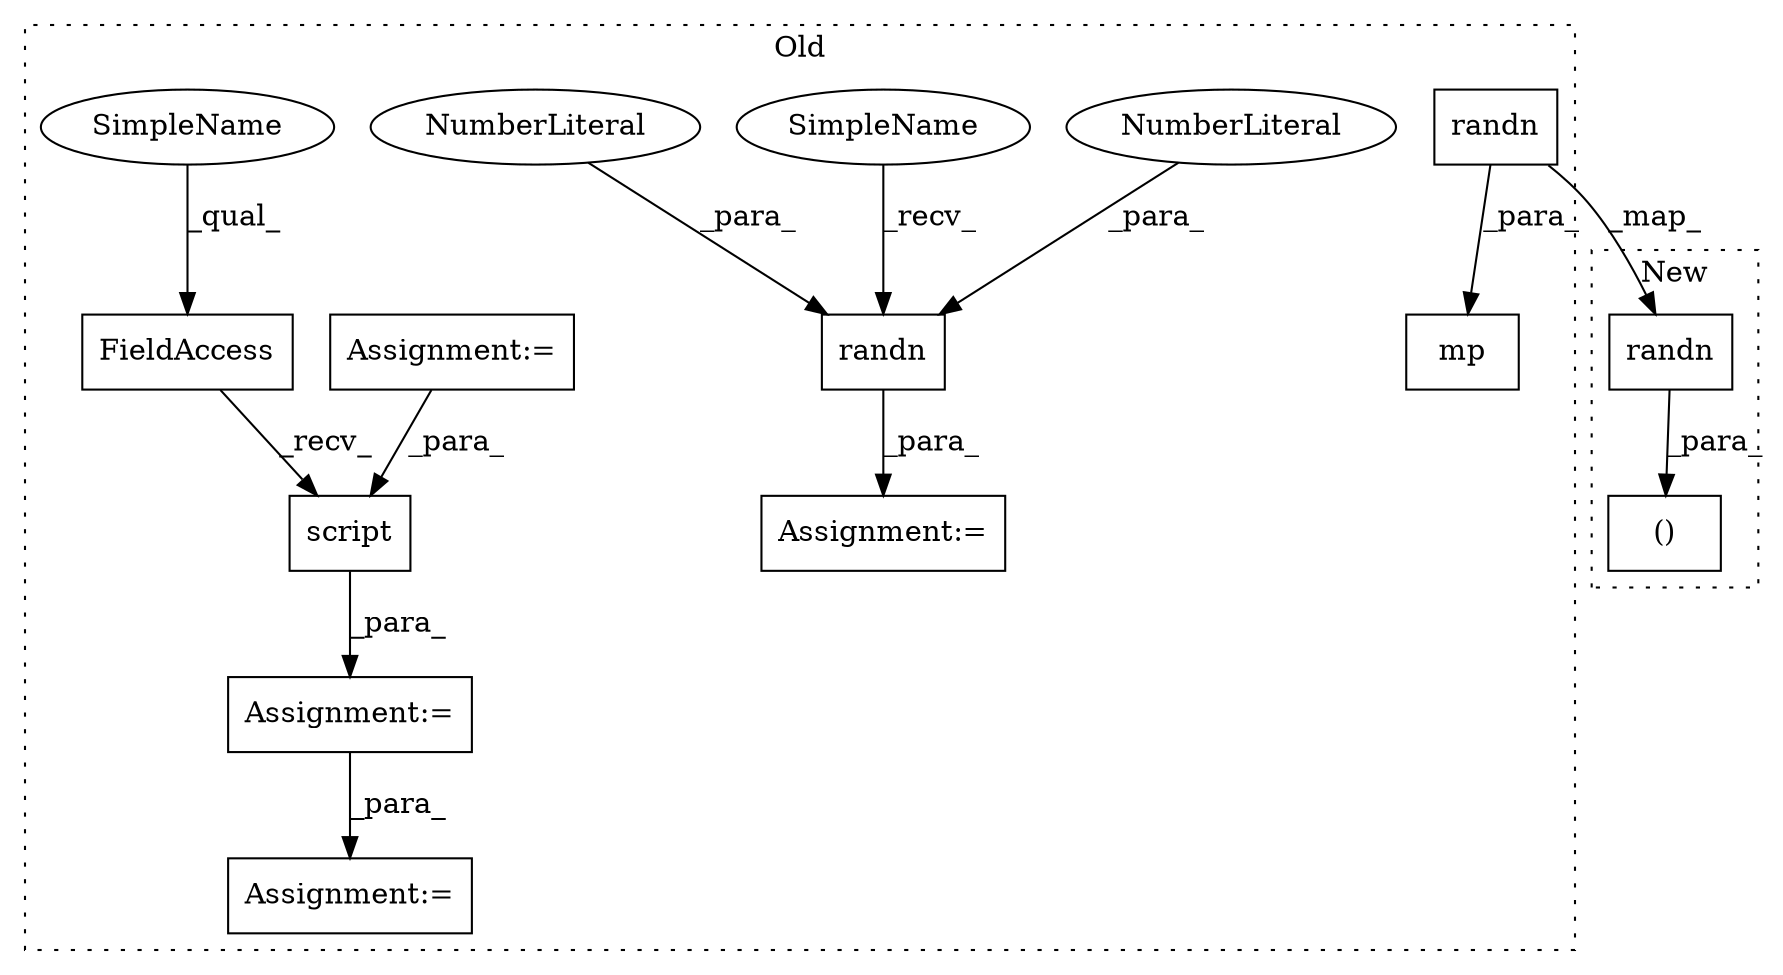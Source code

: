 digraph G {
subgraph cluster0 {
1 [label="mp" a="32" s="37012,37035" l="3,1" shape="box"];
3 [label="randn" a="32" s="37021,37034" l="6,1" shape="box"];
5 [label="randn" a="32" s="37510,37523" l="6,1" shape="box"];
6 [label="NumberLiteral" a="34" s="37516" l="1" shape="ellipse"];
7 [label="NumberLiteral" a="34" s="37520" l="1" shape="ellipse"];
8 [label="FieldAccess" a="22" s="37429" l="9" shape="box"];
9 [label="Assignment:=" a="7" s="37503" l="1" shape="box"];
10 [label="script" a="32" s="37439,37451" l="7,1" shape="box"];
11 [label="Assignment:=" a="7" s="37428" l="1" shape="box"];
12 [label="Assignment:=" a="7" s="37592" l="1" shape="box"];
13 [label="Assignment:=" a="7" s="36611" l="5" shape="box"];
14 [label="SimpleName" a="42" s="37504" l="5" shape="ellipse"];
15 [label="SimpleName" a="42" s="37429" l="5" shape="ellipse"];
label = "Old";
style="dotted";
}
subgraph cluster1 {
2 [label="()" a="106" s="38830" l="44" shape="box"];
4 [label="randn" a="32" s="38860,38873" l="6,1" shape="box"];
label = "New";
style="dotted";
}
3 -> 4 [label="_map_"];
3 -> 1 [label="_para_"];
4 -> 2 [label="_para_"];
5 -> 9 [label="_para_"];
6 -> 5 [label="_para_"];
7 -> 5 [label="_para_"];
8 -> 10 [label="_recv_"];
10 -> 11 [label="_para_"];
11 -> 12 [label="_para_"];
13 -> 10 [label="_para_"];
14 -> 5 [label="_recv_"];
15 -> 8 [label="_qual_"];
}